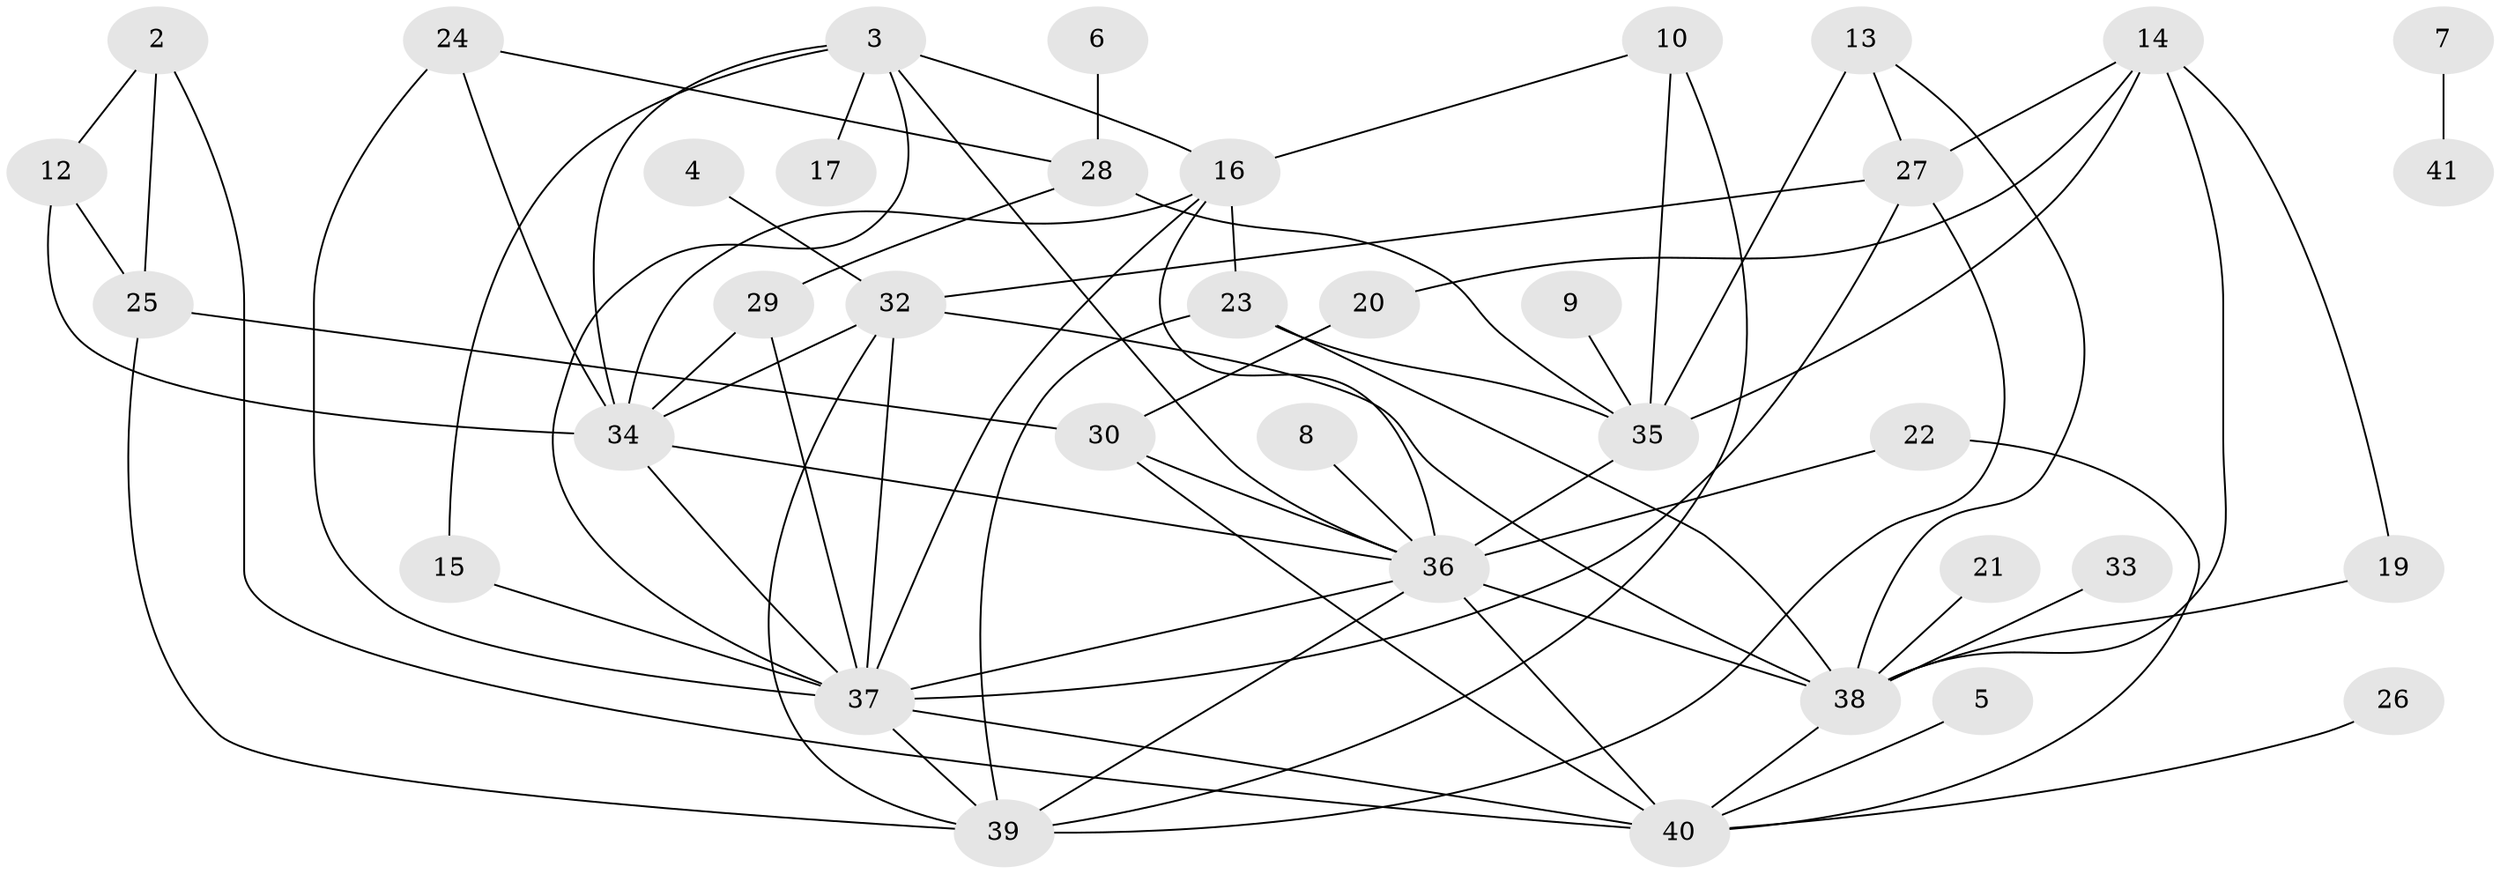// original degree distribution, {8: 0.012345679012345678, 0: 0.04938271604938271, 1: 0.20987654320987653, 5: 0.14814814814814814, 3: 0.14814814814814814, 2: 0.20987654320987653, 6: 0.024691358024691357, 4: 0.18518518518518517, 7: 0.012345679012345678}
// Generated by graph-tools (version 1.1) at 2025/49/03/09/25 03:49:04]
// undirected, 37 vertices, 71 edges
graph export_dot {
graph [start="1"]
  node [color=gray90,style=filled];
  2;
  3;
  4;
  5;
  6;
  7;
  8;
  9;
  10;
  12;
  13;
  14;
  15;
  16;
  17;
  19;
  20;
  21;
  22;
  23;
  24;
  25;
  26;
  27;
  28;
  29;
  30;
  32;
  33;
  34;
  35;
  36;
  37;
  38;
  39;
  40;
  41;
  2 -- 12 [weight=1.0];
  2 -- 25 [weight=1.0];
  2 -- 40 [weight=1.0];
  3 -- 15 [weight=1.0];
  3 -- 16 [weight=1.0];
  3 -- 17 [weight=1.0];
  3 -- 34 [weight=1.0];
  3 -- 36 [weight=1.0];
  3 -- 37 [weight=1.0];
  4 -- 32 [weight=1.0];
  5 -- 40 [weight=1.0];
  6 -- 28 [weight=1.0];
  7 -- 41 [weight=1.0];
  8 -- 36 [weight=1.0];
  9 -- 35 [weight=1.0];
  10 -- 16 [weight=1.0];
  10 -- 35 [weight=1.0];
  10 -- 39 [weight=1.0];
  12 -- 25 [weight=1.0];
  12 -- 34 [weight=1.0];
  13 -- 27 [weight=1.0];
  13 -- 35 [weight=2.0];
  13 -- 38 [weight=1.0];
  14 -- 19 [weight=1.0];
  14 -- 20 [weight=1.0];
  14 -- 27 [weight=1.0];
  14 -- 35 [weight=2.0];
  14 -- 38 [weight=1.0];
  15 -- 37 [weight=1.0];
  16 -- 23 [weight=1.0];
  16 -- 34 [weight=1.0];
  16 -- 36 [weight=1.0];
  16 -- 37 [weight=1.0];
  19 -- 38 [weight=1.0];
  20 -- 30 [weight=1.0];
  21 -- 38 [weight=1.0];
  22 -- 36 [weight=1.0];
  22 -- 40 [weight=1.0];
  23 -- 35 [weight=1.0];
  23 -- 38 [weight=1.0];
  23 -- 39 [weight=1.0];
  24 -- 28 [weight=1.0];
  24 -- 34 [weight=1.0];
  24 -- 37 [weight=1.0];
  25 -- 30 [weight=1.0];
  25 -- 39 [weight=1.0];
  26 -- 40 [weight=1.0];
  27 -- 32 [weight=1.0];
  27 -- 37 [weight=1.0];
  27 -- 39 [weight=1.0];
  28 -- 29 [weight=1.0];
  28 -- 35 [weight=1.0];
  29 -- 34 [weight=1.0];
  29 -- 37 [weight=1.0];
  30 -- 36 [weight=1.0];
  30 -- 40 [weight=1.0];
  32 -- 34 [weight=1.0];
  32 -- 37 [weight=1.0];
  32 -- 38 [weight=1.0];
  32 -- 39 [weight=1.0];
  33 -- 38 [weight=1.0];
  34 -- 36 [weight=1.0];
  34 -- 37 [weight=1.0];
  35 -- 36 [weight=1.0];
  36 -- 37 [weight=1.0];
  36 -- 38 [weight=2.0];
  36 -- 39 [weight=1.0];
  36 -- 40 [weight=2.0];
  37 -- 39 [weight=1.0];
  37 -- 40 [weight=1.0];
  38 -- 40 [weight=1.0];
}
